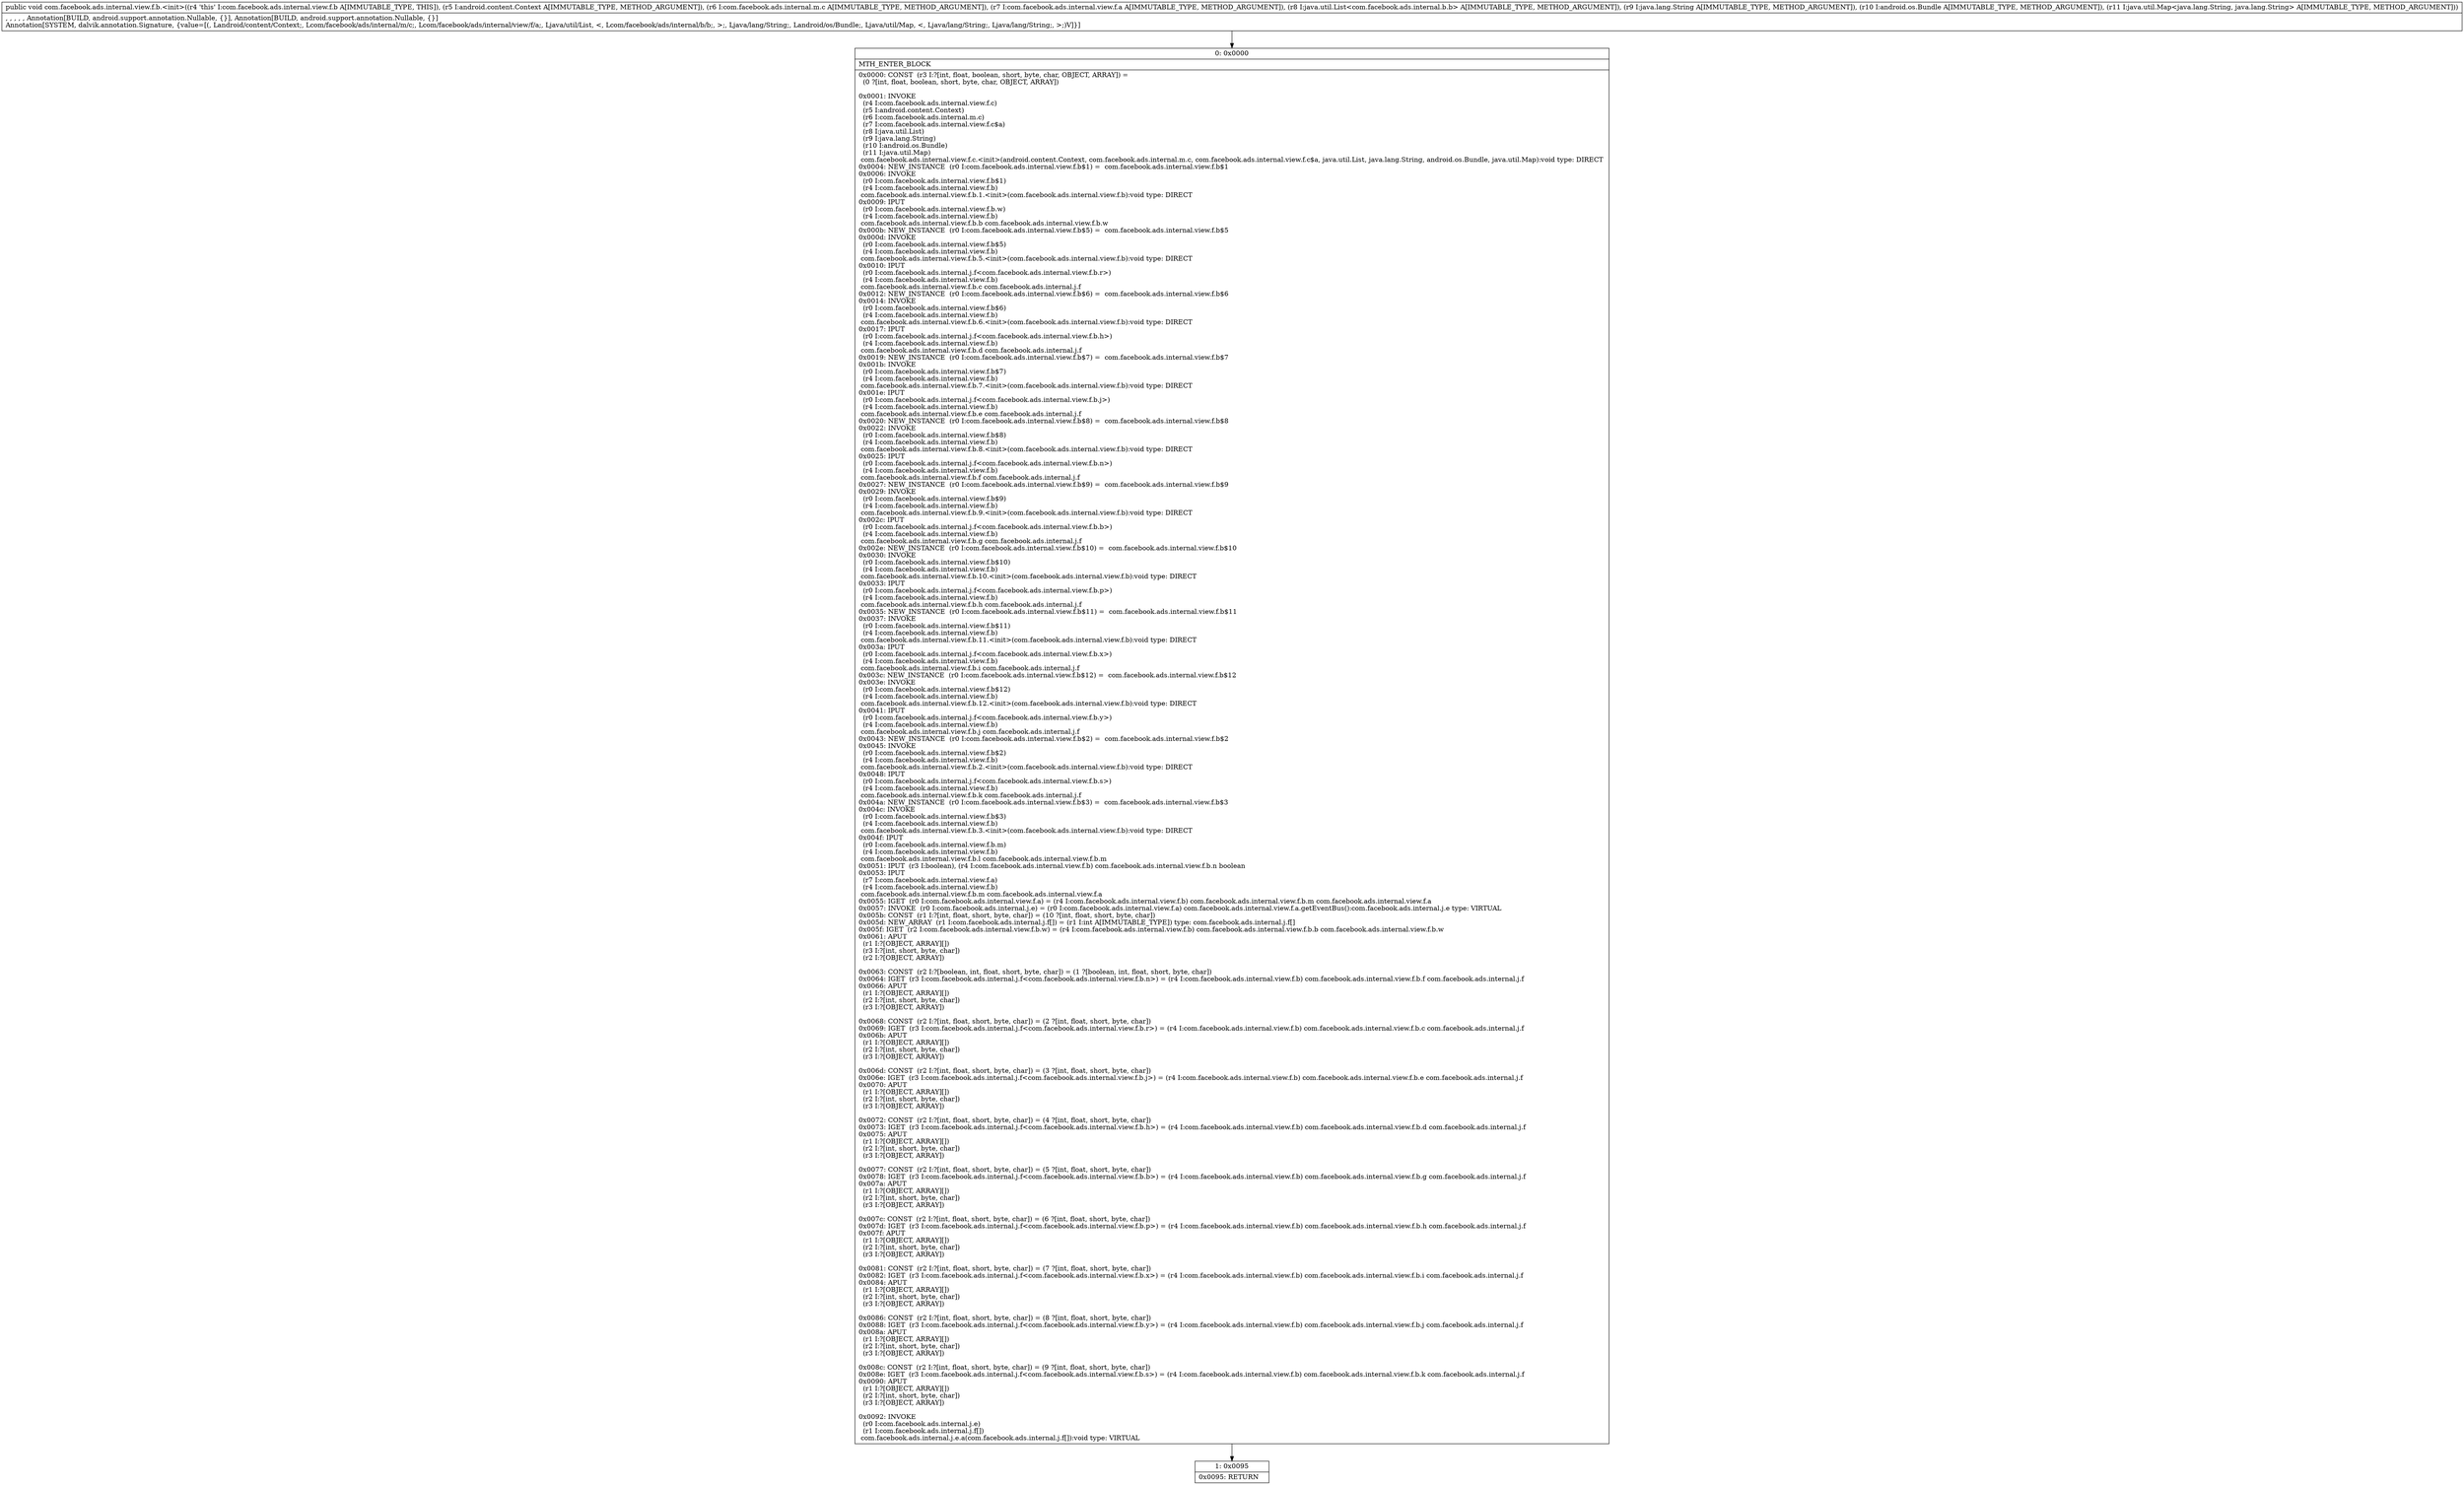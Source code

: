digraph "CFG forcom.facebook.ads.internal.view.f.b.\<init\>(Landroid\/content\/Context;Lcom\/facebook\/ads\/internal\/m\/c;Lcom\/facebook\/ads\/internal\/view\/f\/a;Ljava\/util\/List;Ljava\/lang\/String;Landroid\/os\/Bundle;Ljava\/util\/Map;)V" {
Node_0 [shape=record,label="{0\:\ 0x0000|MTH_ENTER_BLOCK\l|0x0000: CONST  (r3 I:?[int, float, boolean, short, byte, char, OBJECT, ARRAY]) = \l  (0 ?[int, float, boolean, short, byte, char, OBJECT, ARRAY])\l \l0x0001: INVOKE  \l  (r4 I:com.facebook.ads.internal.view.f.c)\l  (r5 I:android.content.Context)\l  (r6 I:com.facebook.ads.internal.m.c)\l  (r7 I:com.facebook.ads.internal.view.f.c$a)\l  (r8 I:java.util.List)\l  (r9 I:java.lang.String)\l  (r10 I:android.os.Bundle)\l  (r11 I:java.util.Map)\l com.facebook.ads.internal.view.f.c.\<init\>(android.content.Context, com.facebook.ads.internal.m.c, com.facebook.ads.internal.view.f.c$a, java.util.List, java.lang.String, android.os.Bundle, java.util.Map):void type: DIRECT \l0x0004: NEW_INSTANCE  (r0 I:com.facebook.ads.internal.view.f.b$1) =  com.facebook.ads.internal.view.f.b$1 \l0x0006: INVOKE  \l  (r0 I:com.facebook.ads.internal.view.f.b$1)\l  (r4 I:com.facebook.ads.internal.view.f.b)\l com.facebook.ads.internal.view.f.b.1.\<init\>(com.facebook.ads.internal.view.f.b):void type: DIRECT \l0x0009: IPUT  \l  (r0 I:com.facebook.ads.internal.view.f.b.w)\l  (r4 I:com.facebook.ads.internal.view.f.b)\l com.facebook.ads.internal.view.f.b.b com.facebook.ads.internal.view.f.b.w \l0x000b: NEW_INSTANCE  (r0 I:com.facebook.ads.internal.view.f.b$5) =  com.facebook.ads.internal.view.f.b$5 \l0x000d: INVOKE  \l  (r0 I:com.facebook.ads.internal.view.f.b$5)\l  (r4 I:com.facebook.ads.internal.view.f.b)\l com.facebook.ads.internal.view.f.b.5.\<init\>(com.facebook.ads.internal.view.f.b):void type: DIRECT \l0x0010: IPUT  \l  (r0 I:com.facebook.ads.internal.j.f\<com.facebook.ads.internal.view.f.b.r\>)\l  (r4 I:com.facebook.ads.internal.view.f.b)\l com.facebook.ads.internal.view.f.b.c com.facebook.ads.internal.j.f \l0x0012: NEW_INSTANCE  (r0 I:com.facebook.ads.internal.view.f.b$6) =  com.facebook.ads.internal.view.f.b$6 \l0x0014: INVOKE  \l  (r0 I:com.facebook.ads.internal.view.f.b$6)\l  (r4 I:com.facebook.ads.internal.view.f.b)\l com.facebook.ads.internal.view.f.b.6.\<init\>(com.facebook.ads.internal.view.f.b):void type: DIRECT \l0x0017: IPUT  \l  (r0 I:com.facebook.ads.internal.j.f\<com.facebook.ads.internal.view.f.b.h\>)\l  (r4 I:com.facebook.ads.internal.view.f.b)\l com.facebook.ads.internal.view.f.b.d com.facebook.ads.internal.j.f \l0x0019: NEW_INSTANCE  (r0 I:com.facebook.ads.internal.view.f.b$7) =  com.facebook.ads.internal.view.f.b$7 \l0x001b: INVOKE  \l  (r0 I:com.facebook.ads.internal.view.f.b$7)\l  (r4 I:com.facebook.ads.internal.view.f.b)\l com.facebook.ads.internal.view.f.b.7.\<init\>(com.facebook.ads.internal.view.f.b):void type: DIRECT \l0x001e: IPUT  \l  (r0 I:com.facebook.ads.internal.j.f\<com.facebook.ads.internal.view.f.b.j\>)\l  (r4 I:com.facebook.ads.internal.view.f.b)\l com.facebook.ads.internal.view.f.b.e com.facebook.ads.internal.j.f \l0x0020: NEW_INSTANCE  (r0 I:com.facebook.ads.internal.view.f.b$8) =  com.facebook.ads.internal.view.f.b$8 \l0x0022: INVOKE  \l  (r0 I:com.facebook.ads.internal.view.f.b$8)\l  (r4 I:com.facebook.ads.internal.view.f.b)\l com.facebook.ads.internal.view.f.b.8.\<init\>(com.facebook.ads.internal.view.f.b):void type: DIRECT \l0x0025: IPUT  \l  (r0 I:com.facebook.ads.internal.j.f\<com.facebook.ads.internal.view.f.b.n\>)\l  (r4 I:com.facebook.ads.internal.view.f.b)\l com.facebook.ads.internal.view.f.b.f com.facebook.ads.internal.j.f \l0x0027: NEW_INSTANCE  (r0 I:com.facebook.ads.internal.view.f.b$9) =  com.facebook.ads.internal.view.f.b$9 \l0x0029: INVOKE  \l  (r0 I:com.facebook.ads.internal.view.f.b$9)\l  (r4 I:com.facebook.ads.internal.view.f.b)\l com.facebook.ads.internal.view.f.b.9.\<init\>(com.facebook.ads.internal.view.f.b):void type: DIRECT \l0x002c: IPUT  \l  (r0 I:com.facebook.ads.internal.j.f\<com.facebook.ads.internal.view.f.b.b\>)\l  (r4 I:com.facebook.ads.internal.view.f.b)\l com.facebook.ads.internal.view.f.b.g com.facebook.ads.internal.j.f \l0x002e: NEW_INSTANCE  (r0 I:com.facebook.ads.internal.view.f.b$10) =  com.facebook.ads.internal.view.f.b$10 \l0x0030: INVOKE  \l  (r0 I:com.facebook.ads.internal.view.f.b$10)\l  (r4 I:com.facebook.ads.internal.view.f.b)\l com.facebook.ads.internal.view.f.b.10.\<init\>(com.facebook.ads.internal.view.f.b):void type: DIRECT \l0x0033: IPUT  \l  (r0 I:com.facebook.ads.internal.j.f\<com.facebook.ads.internal.view.f.b.p\>)\l  (r4 I:com.facebook.ads.internal.view.f.b)\l com.facebook.ads.internal.view.f.b.h com.facebook.ads.internal.j.f \l0x0035: NEW_INSTANCE  (r0 I:com.facebook.ads.internal.view.f.b$11) =  com.facebook.ads.internal.view.f.b$11 \l0x0037: INVOKE  \l  (r0 I:com.facebook.ads.internal.view.f.b$11)\l  (r4 I:com.facebook.ads.internal.view.f.b)\l com.facebook.ads.internal.view.f.b.11.\<init\>(com.facebook.ads.internal.view.f.b):void type: DIRECT \l0x003a: IPUT  \l  (r0 I:com.facebook.ads.internal.j.f\<com.facebook.ads.internal.view.f.b.x\>)\l  (r4 I:com.facebook.ads.internal.view.f.b)\l com.facebook.ads.internal.view.f.b.i com.facebook.ads.internal.j.f \l0x003c: NEW_INSTANCE  (r0 I:com.facebook.ads.internal.view.f.b$12) =  com.facebook.ads.internal.view.f.b$12 \l0x003e: INVOKE  \l  (r0 I:com.facebook.ads.internal.view.f.b$12)\l  (r4 I:com.facebook.ads.internal.view.f.b)\l com.facebook.ads.internal.view.f.b.12.\<init\>(com.facebook.ads.internal.view.f.b):void type: DIRECT \l0x0041: IPUT  \l  (r0 I:com.facebook.ads.internal.j.f\<com.facebook.ads.internal.view.f.b.y\>)\l  (r4 I:com.facebook.ads.internal.view.f.b)\l com.facebook.ads.internal.view.f.b.j com.facebook.ads.internal.j.f \l0x0043: NEW_INSTANCE  (r0 I:com.facebook.ads.internal.view.f.b$2) =  com.facebook.ads.internal.view.f.b$2 \l0x0045: INVOKE  \l  (r0 I:com.facebook.ads.internal.view.f.b$2)\l  (r4 I:com.facebook.ads.internal.view.f.b)\l com.facebook.ads.internal.view.f.b.2.\<init\>(com.facebook.ads.internal.view.f.b):void type: DIRECT \l0x0048: IPUT  \l  (r0 I:com.facebook.ads.internal.j.f\<com.facebook.ads.internal.view.f.b.s\>)\l  (r4 I:com.facebook.ads.internal.view.f.b)\l com.facebook.ads.internal.view.f.b.k com.facebook.ads.internal.j.f \l0x004a: NEW_INSTANCE  (r0 I:com.facebook.ads.internal.view.f.b$3) =  com.facebook.ads.internal.view.f.b$3 \l0x004c: INVOKE  \l  (r0 I:com.facebook.ads.internal.view.f.b$3)\l  (r4 I:com.facebook.ads.internal.view.f.b)\l com.facebook.ads.internal.view.f.b.3.\<init\>(com.facebook.ads.internal.view.f.b):void type: DIRECT \l0x004f: IPUT  \l  (r0 I:com.facebook.ads.internal.view.f.b.m)\l  (r4 I:com.facebook.ads.internal.view.f.b)\l com.facebook.ads.internal.view.f.b.l com.facebook.ads.internal.view.f.b.m \l0x0051: IPUT  (r3 I:boolean), (r4 I:com.facebook.ads.internal.view.f.b) com.facebook.ads.internal.view.f.b.n boolean \l0x0053: IPUT  \l  (r7 I:com.facebook.ads.internal.view.f.a)\l  (r4 I:com.facebook.ads.internal.view.f.b)\l com.facebook.ads.internal.view.f.b.m com.facebook.ads.internal.view.f.a \l0x0055: IGET  (r0 I:com.facebook.ads.internal.view.f.a) = (r4 I:com.facebook.ads.internal.view.f.b) com.facebook.ads.internal.view.f.b.m com.facebook.ads.internal.view.f.a \l0x0057: INVOKE  (r0 I:com.facebook.ads.internal.j.e) = (r0 I:com.facebook.ads.internal.view.f.a) com.facebook.ads.internal.view.f.a.getEventBus():com.facebook.ads.internal.j.e type: VIRTUAL \l0x005b: CONST  (r1 I:?[int, float, short, byte, char]) = (10 ?[int, float, short, byte, char]) \l0x005d: NEW_ARRAY  (r1 I:com.facebook.ads.internal.j.f[]) = (r1 I:int A[IMMUTABLE_TYPE]) type: com.facebook.ads.internal.j.f[] \l0x005f: IGET  (r2 I:com.facebook.ads.internal.view.f.b.w) = (r4 I:com.facebook.ads.internal.view.f.b) com.facebook.ads.internal.view.f.b.b com.facebook.ads.internal.view.f.b.w \l0x0061: APUT  \l  (r1 I:?[OBJECT, ARRAY][])\l  (r3 I:?[int, short, byte, char])\l  (r2 I:?[OBJECT, ARRAY])\l \l0x0063: CONST  (r2 I:?[boolean, int, float, short, byte, char]) = (1 ?[boolean, int, float, short, byte, char]) \l0x0064: IGET  (r3 I:com.facebook.ads.internal.j.f\<com.facebook.ads.internal.view.f.b.n\>) = (r4 I:com.facebook.ads.internal.view.f.b) com.facebook.ads.internal.view.f.b.f com.facebook.ads.internal.j.f \l0x0066: APUT  \l  (r1 I:?[OBJECT, ARRAY][])\l  (r2 I:?[int, short, byte, char])\l  (r3 I:?[OBJECT, ARRAY])\l \l0x0068: CONST  (r2 I:?[int, float, short, byte, char]) = (2 ?[int, float, short, byte, char]) \l0x0069: IGET  (r3 I:com.facebook.ads.internal.j.f\<com.facebook.ads.internal.view.f.b.r\>) = (r4 I:com.facebook.ads.internal.view.f.b) com.facebook.ads.internal.view.f.b.c com.facebook.ads.internal.j.f \l0x006b: APUT  \l  (r1 I:?[OBJECT, ARRAY][])\l  (r2 I:?[int, short, byte, char])\l  (r3 I:?[OBJECT, ARRAY])\l \l0x006d: CONST  (r2 I:?[int, float, short, byte, char]) = (3 ?[int, float, short, byte, char]) \l0x006e: IGET  (r3 I:com.facebook.ads.internal.j.f\<com.facebook.ads.internal.view.f.b.j\>) = (r4 I:com.facebook.ads.internal.view.f.b) com.facebook.ads.internal.view.f.b.e com.facebook.ads.internal.j.f \l0x0070: APUT  \l  (r1 I:?[OBJECT, ARRAY][])\l  (r2 I:?[int, short, byte, char])\l  (r3 I:?[OBJECT, ARRAY])\l \l0x0072: CONST  (r2 I:?[int, float, short, byte, char]) = (4 ?[int, float, short, byte, char]) \l0x0073: IGET  (r3 I:com.facebook.ads.internal.j.f\<com.facebook.ads.internal.view.f.b.h\>) = (r4 I:com.facebook.ads.internal.view.f.b) com.facebook.ads.internal.view.f.b.d com.facebook.ads.internal.j.f \l0x0075: APUT  \l  (r1 I:?[OBJECT, ARRAY][])\l  (r2 I:?[int, short, byte, char])\l  (r3 I:?[OBJECT, ARRAY])\l \l0x0077: CONST  (r2 I:?[int, float, short, byte, char]) = (5 ?[int, float, short, byte, char]) \l0x0078: IGET  (r3 I:com.facebook.ads.internal.j.f\<com.facebook.ads.internal.view.f.b.b\>) = (r4 I:com.facebook.ads.internal.view.f.b) com.facebook.ads.internal.view.f.b.g com.facebook.ads.internal.j.f \l0x007a: APUT  \l  (r1 I:?[OBJECT, ARRAY][])\l  (r2 I:?[int, short, byte, char])\l  (r3 I:?[OBJECT, ARRAY])\l \l0x007c: CONST  (r2 I:?[int, float, short, byte, char]) = (6 ?[int, float, short, byte, char]) \l0x007d: IGET  (r3 I:com.facebook.ads.internal.j.f\<com.facebook.ads.internal.view.f.b.p\>) = (r4 I:com.facebook.ads.internal.view.f.b) com.facebook.ads.internal.view.f.b.h com.facebook.ads.internal.j.f \l0x007f: APUT  \l  (r1 I:?[OBJECT, ARRAY][])\l  (r2 I:?[int, short, byte, char])\l  (r3 I:?[OBJECT, ARRAY])\l \l0x0081: CONST  (r2 I:?[int, float, short, byte, char]) = (7 ?[int, float, short, byte, char]) \l0x0082: IGET  (r3 I:com.facebook.ads.internal.j.f\<com.facebook.ads.internal.view.f.b.x\>) = (r4 I:com.facebook.ads.internal.view.f.b) com.facebook.ads.internal.view.f.b.i com.facebook.ads.internal.j.f \l0x0084: APUT  \l  (r1 I:?[OBJECT, ARRAY][])\l  (r2 I:?[int, short, byte, char])\l  (r3 I:?[OBJECT, ARRAY])\l \l0x0086: CONST  (r2 I:?[int, float, short, byte, char]) = (8 ?[int, float, short, byte, char]) \l0x0088: IGET  (r3 I:com.facebook.ads.internal.j.f\<com.facebook.ads.internal.view.f.b.y\>) = (r4 I:com.facebook.ads.internal.view.f.b) com.facebook.ads.internal.view.f.b.j com.facebook.ads.internal.j.f \l0x008a: APUT  \l  (r1 I:?[OBJECT, ARRAY][])\l  (r2 I:?[int, short, byte, char])\l  (r3 I:?[OBJECT, ARRAY])\l \l0x008c: CONST  (r2 I:?[int, float, short, byte, char]) = (9 ?[int, float, short, byte, char]) \l0x008e: IGET  (r3 I:com.facebook.ads.internal.j.f\<com.facebook.ads.internal.view.f.b.s\>) = (r4 I:com.facebook.ads.internal.view.f.b) com.facebook.ads.internal.view.f.b.k com.facebook.ads.internal.j.f \l0x0090: APUT  \l  (r1 I:?[OBJECT, ARRAY][])\l  (r2 I:?[int, short, byte, char])\l  (r3 I:?[OBJECT, ARRAY])\l \l0x0092: INVOKE  \l  (r0 I:com.facebook.ads.internal.j.e)\l  (r1 I:com.facebook.ads.internal.j.f[])\l com.facebook.ads.internal.j.e.a(com.facebook.ads.internal.j.f[]):void type: VIRTUAL \l}"];
Node_1 [shape=record,label="{1\:\ 0x0095|0x0095: RETURN   \l}"];
MethodNode[shape=record,label="{public void com.facebook.ads.internal.view.f.b.\<init\>((r4 'this' I:com.facebook.ads.internal.view.f.b A[IMMUTABLE_TYPE, THIS]), (r5 I:android.content.Context A[IMMUTABLE_TYPE, METHOD_ARGUMENT]), (r6 I:com.facebook.ads.internal.m.c A[IMMUTABLE_TYPE, METHOD_ARGUMENT]), (r7 I:com.facebook.ads.internal.view.f.a A[IMMUTABLE_TYPE, METHOD_ARGUMENT]), (r8 I:java.util.List\<com.facebook.ads.internal.b.b\> A[IMMUTABLE_TYPE, METHOD_ARGUMENT]), (r9 I:java.lang.String A[IMMUTABLE_TYPE, METHOD_ARGUMENT]), (r10 I:android.os.Bundle A[IMMUTABLE_TYPE, METHOD_ARGUMENT]), (r11 I:java.util.Map\<java.lang.String, java.lang.String\> A[IMMUTABLE_TYPE, METHOD_ARGUMENT]))  | , , , , , Annotation[BUILD, android.support.annotation.Nullable, \{\}], Annotation[BUILD, android.support.annotation.Nullable, \{\}]\lAnnotation[SYSTEM, dalvik.annotation.Signature, \{value=[(, Landroid\/content\/Context;, Lcom\/facebook\/ads\/internal\/m\/c;, Lcom\/facebook\/ads\/internal\/view\/f\/a;, Ljava\/util\/List, \<, Lcom\/facebook\/ads\/internal\/b\/b;, \>;, Ljava\/lang\/String;, Landroid\/os\/Bundle;, Ljava\/util\/Map, \<, Ljava\/lang\/String;, Ljava\/lang\/String;, \>;)V]\}]\l}"];
MethodNode -> Node_0;
Node_0 -> Node_1;
}

